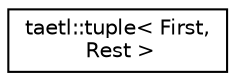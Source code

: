 digraph "Graphical Class Hierarchy"
{
  edge [fontname="Helvetica",fontsize="10",labelfontname="Helvetica",labelfontsize="10"];
  node [fontname="Helvetica",fontsize="10",shape=record];
  rankdir="LR";
  Node0 [label="taetl::tuple\< First,\l Rest \>",height=0.2,width=0.4,color="black", fillcolor="white", style="filled",URL="$structtaetl_1_1tuple.html",tooltip="Namespace for the taetl library. "];
}
